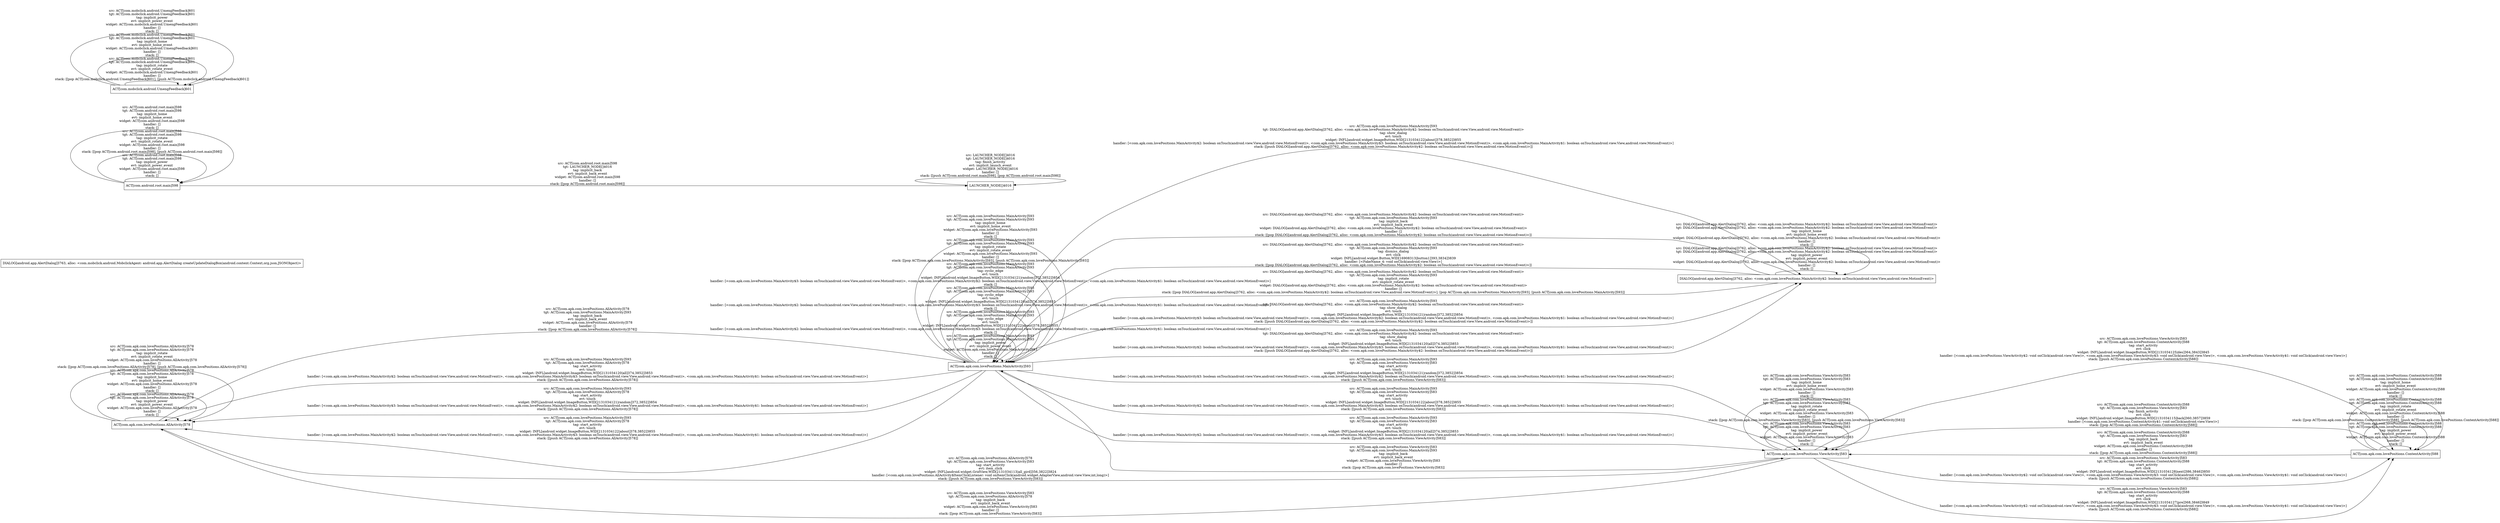 digraph G {
 rankdir=LR;
 node[shape=box];
 n1 [label="ACT[com.apk.com.lovePositions.AllActivity]578"];
 n7 [label="DIALOG[android.app.AlertDialog]3762, alloc: <com.apk.com.lovePositions.MainActivity$2: boolean onTouch(android.view.View,android.view.MotionEvent)>"];
 n8 [label="DIALOG[android.app.AlertDialog]3763, alloc: <com.mobclick.android.MobclickAgent: android.app.AlertDialog createUpdateDialogBox(android.content.Context,org.json.JSONObject)>"];
 n3 [label="ACT[com.apk.com.lovePositions.ContentActivity]588"];
 n9 [label="LAUNCHER_NODE[]4016"];
 n4 [label="ACT[com.apk.com.lovePositions.MainActivity]593"];
 n5 [label="ACT[com.android.root.main]598"];
 n2 [label="ACT[com.apk.com.lovePositions.ViewActivity]583"];
 n6 [label="ACT[com.mobclick.android.UmengFeedback]601"];
 n1 -> n4 [label="src: ACT[com.apk.com.lovePositions.AllActivity]578\ntgt: ACT[com.apk.com.lovePositions.MainActivity]593\ntag: implicit_back\nevt: implicit_back_event\nwidget: ACT[com.apk.com.lovePositions.AllActivity]578\nhandler: []\nstack: [[pop ACT[com.apk.com.lovePositions.AllActivity]578]]\n"];
 n1 -> n2 [label="src: ACT[com.apk.com.lovePositions.AllActivity]578\ntgt: ACT[com.apk.com.lovePositions.ViewActivity]583\ntag: start_activity\nevt: item_click\nwidget: INFL[android.widget.GridView,WID[2131034113|all_gird]356,3822]3824\nhandler: [<com.apk.com.lovePositions.AllActivity$ItemClickListener: void onItemClick(android.widget.AdapterView,android.view.View,int,long)>]\nstack: [[push ACT[com.apk.com.lovePositions.ViewActivity]583]]\n"];
 n1 -> n1 [label="src: ACT[com.apk.com.lovePositions.AllActivity]578\ntgt: ACT[com.apk.com.lovePositions.AllActivity]578\ntag: implicit_power\nevt: implicit_power_event\nwidget: ACT[com.apk.com.lovePositions.AllActivity]578\nhandler: []\nstack: []\n"];
 n1 -> n1 [label="src: ACT[com.apk.com.lovePositions.AllActivity]578\ntgt: ACT[com.apk.com.lovePositions.AllActivity]578\ntag: implicit_home\nevt: implicit_home_event\nwidget: ACT[com.apk.com.lovePositions.AllActivity]578\nhandler: []\nstack: []\n"];
 n1 -> n1 [label="src: ACT[com.apk.com.lovePositions.AllActivity]578\ntgt: ACT[com.apk.com.lovePositions.AllActivity]578\ntag: implicit_rotate\nevt: implicit_rotate_event\nwidget: ACT[com.apk.com.lovePositions.AllActivity]578\nhandler: []\nstack: [[pop ACT[com.apk.com.lovePositions.AllActivity]578], [push ACT[com.apk.com.lovePositions.AllActivity]578]]\n"];
 n7 -> n7 [label="src: DIALOG[android.app.AlertDialog]3762, alloc: <com.apk.com.lovePositions.MainActivity$2: boolean onTouch(android.view.View,android.view.MotionEvent)>\ntgt: DIALOG[android.app.AlertDialog]3762, alloc: <com.apk.com.lovePositions.MainActivity$2: boolean onTouch(android.view.View,android.view.MotionEvent)>\ntag: implicit_power\nevt: implicit_power_event\nwidget: DIALOG[android.app.AlertDialog]3762, alloc: <com.apk.com.lovePositions.MainActivity$2: boolean onTouch(android.view.View,android.view.MotionEvent)>\nhandler: []\nstack: []\n"];
 n7 -> n4 [label="src: DIALOG[android.app.AlertDialog]3762, alloc: <com.apk.com.lovePositions.MainActivity$2: boolean onTouch(android.view.View,android.view.MotionEvent)>\ntgt: ACT[com.apk.com.lovePositions.MainActivity]593\ntag: implicit_back\nevt: implicit_back_event\nwidget: DIALOG[android.app.AlertDialog]3762, alloc: <com.apk.com.lovePositions.MainActivity$2: boolean onTouch(android.view.View,android.view.MotionEvent)>\nhandler: []\nstack: [[pop DIALOG[android.app.AlertDialog]3762, alloc: <com.apk.com.lovePositions.MainActivity$2: boolean onTouch(android.view.View,android.view.MotionEvent)>]]\n"];
 n7 -> n4 [label="src: DIALOG[android.app.AlertDialog]3762, alloc: <com.apk.com.lovePositions.MainActivity$2: boolean onTouch(android.view.View,android.view.MotionEvent)>\ntgt: ACT[com.apk.com.lovePositions.MainActivity]593\ntag: dismiss_dialog\nevt: click\nwidget: INFL[android.widget.Button,WID[16908313|button1]393,3834]3839\nhandler: [<FakeName_4: void onClick(android.view.View)>]\nstack: [[pop DIALOG[android.app.AlertDialog]3762, alloc: <com.apk.com.lovePositions.MainActivity$2: boolean onTouch(android.view.View,android.view.MotionEvent)>]]\n"];
 n7 -> n4 [label="src: DIALOG[android.app.AlertDialog]3762, alloc: <com.apk.com.lovePositions.MainActivity$2: boolean onTouch(android.view.View,android.view.MotionEvent)>\ntgt: ACT[com.apk.com.lovePositions.MainActivity]593\ntag: implicit_rotate\nevt: implicit_rotate_event\nwidget: DIALOG[android.app.AlertDialog]3762, alloc: <com.apk.com.lovePositions.MainActivity$2: boolean onTouch(android.view.View,android.view.MotionEvent)>\nhandler: []\nstack: [[pop DIALOG[android.app.AlertDialog]3762, alloc: <com.apk.com.lovePositions.MainActivity$2: boolean onTouch(android.view.View,android.view.MotionEvent)>], [pop ACT[com.apk.com.lovePositions.MainActivity]593], [push ACT[com.apk.com.lovePositions.MainActivity]593]]\n"];
 n7 -> n7 [label="src: DIALOG[android.app.AlertDialog]3762, alloc: <com.apk.com.lovePositions.MainActivity$2: boolean onTouch(android.view.View,android.view.MotionEvent)>\ntgt: DIALOG[android.app.AlertDialog]3762, alloc: <com.apk.com.lovePositions.MainActivity$2: boolean onTouch(android.view.View,android.view.MotionEvent)>\ntag: implicit_home\nevt: implicit_home_event\nwidget: DIALOG[android.app.AlertDialog]3762, alloc: <com.apk.com.lovePositions.MainActivity$2: boolean onTouch(android.view.View,android.view.MotionEvent)>\nhandler: []\nstack: []\n"];
 n3 -> n2 [label="src: ACT[com.apk.com.lovePositions.ContentActivity]588\ntgt: ACT[com.apk.com.lovePositions.ViewActivity]583\ntag: finish_activity\nevt: click\nwidget: INFL[android.widget.ImageButton,WID[2131034115|back]360,3857]3859\nhandler: [<com.apk.com.lovePositions.ContentActivity$1: void onClick(android.view.View)>]\nstack: [[pop ACT[com.apk.com.lovePositions.ContentActivity]588]]\n"];
 n3 -> n3 [label="src: ACT[com.apk.com.lovePositions.ContentActivity]588\ntgt: ACT[com.apk.com.lovePositions.ContentActivity]588\ntag: implicit_power\nevt: implicit_power_event\nwidget: ACT[com.apk.com.lovePositions.ContentActivity]588\nhandler: []\nstack: []\n"];
 n3 -> n3 [label="src: ACT[com.apk.com.lovePositions.ContentActivity]588\ntgt: ACT[com.apk.com.lovePositions.ContentActivity]588\ntag: implicit_rotate\nevt: implicit_rotate_event\nwidget: ACT[com.apk.com.lovePositions.ContentActivity]588\nhandler: []\nstack: [[pop ACT[com.apk.com.lovePositions.ContentActivity]588], [push ACT[com.apk.com.lovePositions.ContentActivity]588]]\n"];
 n3 -> n3 [label="src: ACT[com.apk.com.lovePositions.ContentActivity]588\ntgt: ACT[com.apk.com.lovePositions.ContentActivity]588\ntag: implicit_home\nevt: implicit_home_event\nwidget: ACT[com.apk.com.lovePositions.ContentActivity]588\nhandler: []\nstack: []\n"];
 n3 -> n2 [label="src: ACT[com.apk.com.lovePositions.ContentActivity]588\ntgt: ACT[com.apk.com.lovePositions.ViewActivity]583\ntag: implicit_back\nevt: implicit_back_event\nwidget: ACT[com.apk.com.lovePositions.ContentActivity]588\nhandler: []\nstack: [[pop ACT[com.apk.com.lovePositions.ContentActivity]588]]\n"];
 n9 -> n9 [label="src: LAUNCHER_NODE[]4016\ntgt: LAUNCHER_NODE[]4016\ntag: finish_activity\nevt: implicit_launch_event\nwidget: LAUNCHER_NODE[]4016\nhandler: []\nstack: [[push ACT[com.android.root.main]598], [pop ACT[com.android.root.main]598]]\n"];
 n4 -> n7 [label="src: ACT[com.apk.com.lovePositions.MainActivity]593\ntgt: DIALOG[android.app.AlertDialog]3762, alloc: <com.apk.com.lovePositions.MainActivity$2: boolean onTouch(android.view.View,android.view.MotionEvent)>\ntag: show_dialog\nevt: touch\nwidget: INFL[android.widget.ImageButton,WID[2131034121|random]372,3852]3854\nhandler: [<com.apk.com.lovePositions.MainActivity$3: boolean onTouch(android.view.View,android.view.MotionEvent)>, <com.apk.com.lovePositions.MainActivity$2: boolean onTouch(android.view.View,android.view.MotionEvent)>, <com.apk.com.lovePositions.MainActivity$1: boolean onTouch(android.view.View,android.view.MotionEvent)>]\nstack: [[push DIALOG[android.app.AlertDialog]3762, alloc: <com.apk.com.lovePositions.MainActivity$2: boolean onTouch(android.view.View,android.view.MotionEvent)>]]\n"];
 n4 -> n7 [label="src: ACT[com.apk.com.lovePositions.MainActivity]593\ntgt: DIALOG[android.app.AlertDialog]3762, alloc: <com.apk.com.lovePositions.MainActivity$2: boolean onTouch(android.view.View,android.view.MotionEvent)>\ntag: show_dialog\nevt: touch\nwidget: INFL[android.widget.ImageButton,WID[2131034120|all]374,3852]3853\nhandler: [<com.apk.com.lovePositions.MainActivity$2: boolean onTouch(android.view.View,android.view.MotionEvent)>, <com.apk.com.lovePositions.MainActivity$3: boolean onTouch(android.view.View,android.view.MotionEvent)>, <com.apk.com.lovePositions.MainActivity$1: boolean onTouch(android.view.View,android.view.MotionEvent)>]\nstack: [[push DIALOG[android.app.AlertDialog]3762, alloc: <com.apk.com.lovePositions.MainActivity$2: boolean onTouch(android.view.View,android.view.MotionEvent)>]]\n"];
 n4 -> n7 [label="src: ACT[com.apk.com.lovePositions.MainActivity]593\ntgt: DIALOG[android.app.AlertDialog]3762, alloc: <com.apk.com.lovePositions.MainActivity$2: boolean onTouch(android.view.View,android.view.MotionEvent)>\ntag: show_dialog\nevt: touch\nwidget: INFL[android.widget.ImageButton,WID[2131034122|about]378,3852]3855\nhandler: [<com.apk.com.lovePositions.MainActivity$2: boolean onTouch(android.view.View,android.view.MotionEvent)>, <com.apk.com.lovePositions.MainActivity$3: boolean onTouch(android.view.View,android.view.MotionEvent)>, <com.apk.com.lovePositions.MainActivity$1: boolean onTouch(android.view.View,android.view.MotionEvent)>]\nstack: [[push DIALOG[android.app.AlertDialog]3762, alloc: <com.apk.com.lovePositions.MainActivity$2: boolean onTouch(android.view.View,android.view.MotionEvent)>]]\n"];
 n4 -> n4 [label="src: ACT[com.apk.com.lovePositions.MainActivity]593\ntgt: ACT[com.apk.com.lovePositions.MainActivity]593\ntag: implicit_power\nevt: implicit_power_event\nwidget: ACT[com.apk.com.lovePositions.MainActivity]593\nhandler: []\nstack: []\n"];
 n4 -> n1 [label="src: ACT[com.apk.com.lovePositions.MainActivity]593\ntgt: ACT[com.apk.com.lovePositions.AllActivity]578\ntag: start_activity\nevt: touch\nwidget: INFL[android.widget.ImageButton,WID[2131034120|all]374,3852]3853\nhandler: [<com.apk.com.lovePositions.MainActivity$2: boolean onTouch(android.view.View,android.view.MotionEvent)>, <com.apk.com.lovePositions.MainActivity$3: boolean onTouch(android.view.View,android.view.MotionEvent)>, <com.apk.com.lovePositions.MainActivity$1: boolean onTouch(android.view.View,android.view.MotionEvent)>]\nstack: [[push ACT[com.apk.com.lovePositions.AllActivity]578]]\n"];
 n4 -> n1 [label="src: ACT[com.apk.com.lovePositions.MainActivity]593\ntgt: ACT[com.apk.com.lovePositions.AllActivity]578\ntag: start_activity\nevt: touch\nwidget: INFL[android.widget.ImageButton,WID[2131034121|random]372,3852]3854\nhandler: [<com.apk.com.lovePositions.MainActivity$3: boolean onTouch(android.view.View,android.view.MotionEvent)>, <com.apk.com.lovePositions.MainActivity$2: boolean onTouch(android.view.View,android.view.MotionEvent)>, <com.apk.com.lovePositions.MainActivity$1: boolean onTouch(android.view.View,android.view.MotionEvent)>]\nstack: [[push ACT[com.apk.com.lovePositions.AllActivity]578]]\n"];
 n4 -> n1 [label="src: ACT[com.apk.com.lovePositions.MainActivity]593\ntgt: ACT[com.apk.com.lovePositions.AllActivity]578\ntag: start_activity\nevt: touch\nwidget: INFL[android.widget.ImageButton,WID[2131034122|about]378,3852]3855\nhandler: [<com.apk.com.lovePositions.MainActivity$2: boolean onTouch(android.view.View,android.view.MotionEvent)>, <com.apk.com.lovePositions.MainActivity$3: boolean onTouch(android.view.View,android.view.MotionEvent)>, <com.apk.com.lovePositions.MainActivity$1: boolean onTouch(android.view.View,android.view.MotionEvent)>]\nstack: [[push ACT[com.apk.com.lovePositions.AllActivity]578]]\n"];
 n4 -> n2 [label="src: ACT[com.apk.com.lovePositions.MainActivity]593\ntgt: ACT[com.apk.com.lovePositions.ViewActivity]583\ntag: start_activity\nevt: touch\nwidget: INFL[android.widget.ImageButton,WID[2131034121|random]372,3852]3854\nhandler: [<com.apk.com.lovePositions.MainActivity$3: boolean onTouch(android.view.View,android.view.MotionEvent)>, <com.apk.com.lovePositions.MainActivity$2: boolean onTouch(android.view.View,android.view.MotionEvent)>, <com.apk.com.lovePositions.MainActivity$1: boolean onTouch(android.view.View,android.view.MotionEvent)>]\nstack: [[push ACT[com.apk.com.lovePositions.ViewActivity]583]]\n"];
 n4 -> n2 [label="src: ACT[com.apk.com.lovePositions.MainActivity]593\ntgt: ACT[com.apk.com.lovePositions.ViewActivity]583\ntag: start_activity\nevt: touch\nwidget: INFL[android.widget.ImageButton,WID[2131034122|about]378,3852]3855\nhandler: [<com.apk.com.lovePositions.MainActivity$2: boolean onTouch(android.view.View,android.view.MotionEvent)>, <com.apk.com.lovePositions.MainActivity$3: boolean onTouch(android.view.View,android.view.MotionEvent)>, <com.apk.com.lovePositions.MainActivity$1: boolean onTouch(android.view.View,android.view.MotionEvent)>]\nstack: [[push ACT[com.apk.com.lovePositions.ViewActivity]583]]\n"];
 n4 -> n2 [label="src: ACT[com.apk.com.lovePositions.MainActivity]593\ntgt: ACT[com.apk.com.lovePositions.ViewActivity]583\ntag: start_activity\nevt: touch\nwidget: INFL[android.widget.ImageButton,WID[2131034120|all]374,3852]3853\nhandler: [<com.apk.com.lovePositions.MainActivity$2: boolean onTouch(android.view.View,android.view.MotionEvent)>, <com.apk.com.lovePositions.MainActivity$3: boolean onTouch(android.view.View,android.view.MotionEvent)>, <com.apk.com.lovePositions.MainActivity$1: boolean onTouch(android.view.View,android.view.MotionEvent)>]\nstack: [[push ACT[com.apk.com.lovePositions.ViewActivity]583]]\n"];
 n4 -> n4 [label="src: ACT[com.apk.com.lovePositions.MainActivity]593\ntgt: ACT[com.apk.com.lovePositions.MainActivity]593\ntag: cyclic_edge\nevt: touch\nwidget: INFL[android.widget.ImageButton,WID[2131034122|about]378,3852]3855\nhandler: [<com.apk.com.lovePositions.MainActivity$2: boolean onTouch(android.view.View,android.view.MotionEvent)>, <com.apk.com.lovePositions.MainActivity$3: boolean onTouch(android.view.View,android.view.MotionEvent)>, <com.apk.com.lovePositions.MainActivity$1: boolean onTouch(android.view.View,android.view.MotionEvent)>]\nstack: []\n"];
 n4 -> n4 [label="src: ACT[com.apk.com.lovePositions.MainActivity]593\ntgt: ACT[com.apk.com.lovePositions.MainActivity]593\ntag: cyclic_edge\nevt: touch\nwidget: INFL[android.widget.ImageButton,WID[2131034120|all]374,3852]3853\nhandler: [<com.apk.com.lovePositions.MainActivity$2: boolean onTouch(android.view.View,android.view.MotionEvent)>, <com.apk.com.lovePositions.MainActivity$3: boolean onTouch(android.view.View,android.view.MotionEvent)>, <com.apk.com.lovePositions.MainActivity$1: boolean onTouch(android.view.View,android.view.MotionEvent)>]\nstack: []\n"];
 n4 -> n4 [label="src: ACT[com.apk.com.lovePositions.MainActivity]593\ntgt: ACT[com.apk.com.lovePositions.MainActivity]593\ntag: cyclic_edge\nevt: touch\nwidget: INFL[android.widget.ImageButton,WID[2131034121|random]372,3852]3854\nhandler: [<com.apk.com.lovePositions.MainActivity$3: boolean onTouch(android.view.View,android.view.MotionEvent)>, <com.apk.com.lovePositions.MainActivity$2: boolean onTouch(android.view.View,android.view.MotionEvent)>, <com.apk.com.lovePositions.MainActivity$1: boolean onTouch(android.view.View,android.view.MotionEvent)>]\nstack: []\n"];
 n4 -> n4 [label="src: ACT[com.apk.com.lovePositions.MainActivity]593\ntgt: ACT[com.apk.com.lovePositions.MainActivity]593\ntag: implicit_rotate\nevt: implicit_rotate_event\nwidget: ACT[com.apk.com.lovePositions.MainActivity]593\nhandler: []\nstack: [[pop ACT[com.apk.com.lovePositions.MainActivity]593], [push ACT[com.apk.com.lovePositions.MainActivity]593]]\n"];
 n4 -> n4 [label="src: ACT[com.apk.com.lovePositions.MainActivity]593\ntgt: ACT[com.apk.com.lovePositions.MainActivity]593\ntag: implicit_home\nevt: implicit_home_event\nwidget: ACT[com.apk.com.lovePositions.MainActivity]593\nhandler: []\nstack: []\n"];
 n5 -> n9 [label="src: ACT[com.android.root.main]598\ntgt: LAUNCHER_NODE[]4016\ntag: implicit_back\nevt: implicit_back_event\nwidget: ACT[com.android.root.main]598\nhandler: []\nstack: [[pop ACT[com.android.root.main]598]]\n"];
 n5 -> n5 [label="src: ACT[com.android.root.main]598\ntgt: ACT[com.android.root.main]598\ntag: implicit_power\nevt: implicit_power_event\nwidget: ACT[com.android.root.main]598\nhandler: []\nstack: []\n"];
 n5 -> n5 [label="src: ACT[com.android.root.main]598\ntgt: ACT[com.android.root.main]598\ntag: implicit_rotate\nevt: implicit_rotate_event\nwidget: ACT[com.android.root.main]598\nhandler: []\nstack: [[pop ACT[com.android.root.main]598], [push ACT[com.android.root.main]598]]\n"];
 n5 -> n5 [label="src: ACT[com.android.root.main]598\ntgt: ACT[com.android.root.main]598\ntag: implicit_home\nevt: implicit_home_event\nwidget: ACT[com.android.root.main]598\nhandler: []\nstack: []\n"];
 n2 -> n1 [label="src: ACT[com.apk.com.lovePositions.ViewActivity]583\ntgt: ACT[com.apk.com.lovePositions.AllActivity]578\ntag: implicit_back\nevt: implicit_back_event\nwidget: ACT[com.apk.com.lovePositions.ViewActivity]583\nhandler: []\nstack: [[pop ACT[com.apk.com.lovePositions.ViewActivity]583]]\n"];
 n2 -> n4 [label="src: ACT[com.apk.com.lovePositions.ViewActivity]583\ntgt: ACT[com.apk.com.lovePositions.MainActivity]593\ntag: implicit_back\nevt: implicit_back_event\nwidget: ACT[com.apk.com.lovePositions.ViewActivity]583\nhandler: []\nstack: [[pop ACT[com.apk.com.lovePositions.ViewActivity]583]]\n"];
 n2 -> n2 [label="src: ACT[com.apk.com.lovePositions.ViewActivity]583\ntgt: ACT[com.apk.com.lovePositions.ViewActivity]583\ntag: implicit_power\nevt: implicit_power_event\nwidget: ACT[com.apk.com.lovePositions.ViewActivity]583\nhandler: []\nstack: []\n"];
 n2 -> n3 [label="src: ACT[com.apk.com.lovePositions.ViewActivity]583\ntgt: ACT[com.apk.com.lovePositions.ContentActivity]588\ntag: start_activity\nevt: click\nwidget: INFL[android.widget.ImageButton,WID[2131034128|next]386,3846]3850\nhandler: [<com.apk.com.lovePositions.ViewActivity$2: void onClick(android.view.View)>, <com.apk.com.lovePositions.ViewActivity$3: void onClick(android.view.View)>, <com.apk.com.lovePositions.ViewActivity$1: void onClick(android.view.View)>]\nstack: [[push ACT[com.apk.com.lovePositions.ContentActivity]588]]\n"];
 n2 -> n3 [label="src: ACT[com.apk.com.lovePositions.ViewActivity]583\ntgt: ACT[com.apk.com.lovePositions.ContentActivity]588\ntag: start_activity\nevt: click\nwidget: INFL[android.widget.ImageButton,WID[2131034127|pre]368,3846]3849\nhandler: [<com.apk.com.lovePositions.ViewActivity$2: void onClick(android.view.View)>, <com.apk.com.lovePositions.ViewActivity$3: void onClick(android.view.View)>, <com.apk.com.lovePositions.ViewActivity$1: void onClick(android.view.View)>]\nstack: [[push ACT[com.apk.com.lovePositions.ContentActivity]588]]\n"];
 n2 -> n3 [label="src: ACT[com.apk.com.lovePositions.ViewActivity]583\ntgt: ACT[com.apk.com.lovePositions.ContentActivity]588\ntag: start_activity\nevt: click\nwidget: INFL[android.widget.ImageButton,WID[2131034125|des]364,3843]3845\nhandler: [<com.apk.com.lovePositions.ViewActivity$2: void onClick(android.view.View)>, <com.apk.com.lovePositions.ViewActivity$3: void onClick(android.view.View)>, <com.apk.com.lovePositions.ViewActivity$1: void onClick(android.view.View)>]\nstack: [[push ACT[com.apk.com.lovePositions.ContentActivity]588]]\n"];
 n2 -> n2 [label="src: ACT[com.apk.com.lovePositions.ViewActivity]583\ntgt: ACT[com.apk.com.lovePositions.ViewActivity]583\ntag: implicit_rotate\nevt: implicit_rotate_event\nwidget: ACT[com.apk.com.lovePositions.ViewActivity]583\nhandler: []\nstack: [[pop ACT[com.apk.com.lovePositions.ViewActivity]583], [push ACT[com.apk.com.lovePositions.ViewActivity]583]]\n"];
 n2 -> n2 [label="src: ACT[com.apk.com.lovePositions.ViewActivity]583\ntgt: ACT[com.apk.com.lovePositions.ViewActivity]583\ntag: implicit_home\nevt: implicit_home_event\nwidget: ACT[com.apk.com.lovePositions.ViewActivity]583\nhandler: []\nstack: []\n"];
 n6 -> n6 [label="src: ACT[com.mobclick.android.UmengFeedback]601\ntgt: ACT[com.mobclick.android.UmengFeedback]601\ntag: implicit_rotate\nevt: implicit_rotate_event\nwidget: ACT[com.mobclick.android.UmengFeedback]601\nhandler: []\nstack: [[pop ACT[com.mobclick.android.UmengFeedback]601], [push ACT[com.mobclick.android.UmengFeedback]601]]\n"];
 n6 -> n6 [label="src: ACT[com.mobclick.android.UmengFeedback]601\ntgt: ACT[com.mobclick.android.UmengFeedback]601\ntag: implicit_home\nevt: implicit_home_event\nwidget: ACT[com.mobclick.android.UmengFeedback]601\nhandler: []\nstack: []\n"];
 n6 -> n6 [label="src: ACT[com.mobclick.android.UmengFeedback]601\ntgt: ACT[com.mobclick.android.UmengFeedback]601\ntag: implicit_power\nevt: implicit_power_event\nwidget: ACT[com.mobclick.android.UmengFeedback]601\nhandler: []\nstack: []\n"];
}